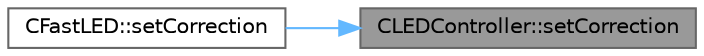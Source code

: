 digraph "CLEDController::setCorrection"
{
 // LATEX_PDF_SIZE
  bgcolor="transparent";
  edge [fontname=Helvetica,fontsize=10,labelfontname=Helvetica,labelfontsize=10];
  node [fontname=Helvetica,fontsize=10,shape=box,height=0.2,width=0.4];
  rankdir="RL";
  Node1 [id="Node000001",label="CLEDController::setCorrection",height=0.2,width=0.4,color="gray40", fillcolor="grey60", style="filled", fontcolor="black",tooltip="The color corrction to use for this controller, expressed as a CRGB object."];
  Node1 -> Node2 [id="edge1_Node000001_Node000002",dir="back",color="steelblue1",style="solid",tooltip=" "];
  Node2 [id="Node000002",label="CFastLED::setCorrection",height=0.2,width=0.4,color="grey40", fillcolor="white", style="filled",URL="$dd/dbb/class_c_fast_l_e_d.html#ad266c3e649cc12a6dc49a1e229acc282",tooltip="Set a global color correction."];
}
